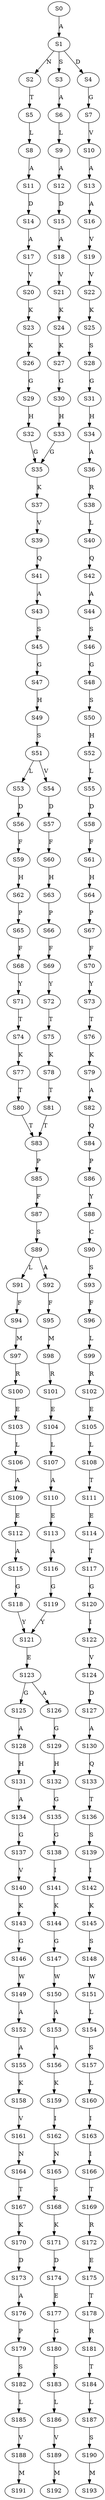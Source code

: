 strict digraph  {
	S0 -> S1 [ label = A ];
	S1 -> S2 [ label = N ];
	S1 -> S3 [ label = S ];
	S1 -> S4 [ label = D ];
	S2 -> S5 [ label = T ];
	S3 -> S6 [ label = A ];
	S4 -> S7 [ label = G ];
	S5 -> S8 [ label = L ];
	S6 -> S9 [ label = L ];
	S7 -> S10 [ label = V ];
	S8 -> S11 [ label = A ];
	S9 -> S12 [ label = A ];
	S10 -> S13 [ label = A ];
	S11 -> S14 [ label = D ];
	S12 -> S15 [ label = D ];
	S13 -> S16 [ label = A ];
	S14 -> S17 [ label = A ];
	S15 -> S18 [ label = A ];
	S16 -> S19 [ label = V ];
	S17 -> S20 [ label = V ];
	S18 -> S21 [ label = V ];
	S19 -> S22 [ label = V ];
	S20 -> S23 [ label = K ];
	S21 -> S24 [ label = K ];
	S22 -> S25 [ label = K ];
	S23 -> S26 [ label = K ];
	S24 -> S27 [ label = K ];
	S25 -> S28 [ label = S ];
	S26 -> S29 [ label = G ];
	S27 -> S30 [ label = G ];
	S28 -> S31 [ label = G ];
	S29 -> S32 [ label = H ];
	S30 -> S33 [ label = H ];
	S31 -> S34 [ label = H ];
	S32 -> S35 [ label = G ];
	S33 -> S35 [ label = G ];
	S34 -> S36 [ label = A ];
	S35 -> S37 [ label = K ];
	S36 -> S38 [ label = R ];
	S37 -> S39 [ label = V ];
	S38 -> S40 [ label = L ];
	S39 -> S41 [ label = Q ];
	S40 -> S42 [ label = Q ];
	S41 -> S43 [ label = A ];
	S42 -> S44 [ label = A ];
	S43 -> S45 [ label = S ];
	S44 -> S46 [ label = S ];
	S45 -> S47 [ label = G ];
	S46 -> S48 [ label = G ];
	S47 -> S49 [ label = H ];
	S48 -> S50 [ label = S ];
	S49 -> S51 [ label = S ];
	S50 -> S52 [ label = H ];
	S51 -> S53 [ label = L ];
	S51 -> S54 [ label = V ];
	S52 -> S55 [ label = L ];
	S53 -> S56 [ label = D ];
	S54 -> S57 [ label = D ];
	S55 -> S58 [ label = D ];
	S56 -> S59 [ label = F ];
	S57 -> S60 [ label = F ];
	S58 -> S61 [ label = F ];
	S59 -> S62 [ label = H ];
	S60 -> S63 [ label = H ];
	S61 -> S64 [ label = H ];
	S62 -> S65 [ label = P ];
	S63 -> S66 [ label = P ];
	S64 -> S67 [ label = P ];
	S65 -> S68 [ label = F ];
	S66 -> S69 [ label = F ];
	S67 -> S70 [ label = F ];
	S68 -> S71 [ label = Y ];
	S69 -> S72 [ label = Y ];
	S70 -> S73 [ label = Y ];
	S71 -> S74 [ label = T ];
	S72 -> S75 [ label = T ];
	S73 -> S76 [ label = T ];
	S74 -> S77 [ label = K ];
	S75 -> S78 [ label = K ];
	S76 -> S79 [ label = K ];
	S77 -> S80 [ label = T ];
	S78 -> S81 [ label = T ];
	S79 -> S82 [ label = A ];
	S80 -> S83 [ label = T ];
	S81 -> S83 [ label = T ];
	S82 -> S84 [ label = Q ];
	S83 -> S85 [ label = P ];
	S84 -> S86 [ label = P ];
	S85 -> S87 [ label = F ];
	S86 -> S88 [ label = Y ];
	S87 -> S89 [ label = S ];
	S88 -> S90 [ label = C ];
	S89 -> S91 [ label = L ];
	S89 -> S92 [ label = A ];
	S90 -> S93 [ label = S ];
	S91 -> S94 [ label = F ];
	S92 -> S95 [ label = F ];
	S93 -> S96 [ label = F ];
	S94 -> S97 [ label = M ];
	S95 -> S98 [ label = M ];
	S96 -> S99 [ label = L ];
	S97 -> S100 [ label = R ];
	S98 -> S101 [ label = R ];
	S99 -> S102 [ label = R ];
	S100 -> S103 [ label = E ];
	S101 -> S104 [ label = E ];
	S102 -> S105 [ label = E ];
	S103 -> S106 [ label = L ];
	S104 -> S107 [ label = L ];
	S105 -> S108 [ label = L ];
	S106 -> S109 [ label = A ];
	S107 -> S110 [ label = A ];
	S108 -> S111 [ label = T ];
	S109 -> S112 [ label = E ];
	S110 -> S113 [ label = E ];
	S111 -> S114 [ label = E ];
	S112 -> S115 [ label = A ];
	S113 -> S116 [ label = A ];
	S114 -> S117 [ label = T ];
	S115 -> S118 [ label = G ];
	S116 -> S119 [ label = G ];
	S117 -> S120 [ label = G ];
	S118 -> S121 [ label = Y ];
	S119 -> S121 [ label = Y ];
	S120 -> S122 [ label = I ];
	S121 -> S123 [ label = E ];
	S122 -> S124 [ label = V ];
	S123 -> S125 [ label = G ];
	S123 -> S126 [ label = A ];
	S124 -> S127 [ label = D ];
	S125 -> S128 [ label = A ];
	S126 -> S129 [ label = G ];
	S127 -> S130 [ label = A ];
	S128 -> S131 [ label = H ];
	S129 -> S132 [ label = H ];
	S130 -> S133 [ label = Q ];
	S131 -> S134 [ label = A ];
	S132 -> S135 [ label = G ];
	S133 -> S136 [ label = T ];
	S134 -> S137 [ label = G ];
	S135 -> S138 [ label = G ];
	S136 -> S139 [ label = S ];
	S137 -> S140 [ label = V ];
	S138 -> S141 [ label = I ];
	S139 -> S142 [ label = I ];
	S140 -> S143 [ label = K ];
	S141 -> S144 [ label = K ];
	S142 -> S145 [ label = K ];
	S143 -> S146 [ label = G ];
	S144 -> S147 [ label = G ];
	S145 -> S148 [ label = S ];
	S146 -> S149 [ label = W ];
	S147 -> S150 [ label = W ];
	S148 -> S151 [ label = W ];
	S149 -> S152 [ label = A ];
	S150 -> S153 [ label = A ];
	S151 -> S154 [ label = L ];
	S152 -> S155 [ label = A ];
	S153 -> S156 [ label = A ];
	S154 -> S157 [ label = S ];
	S155 -> S158 [ label = K ];
	S156 -> S159 [ label = K ];
	S157 -> S160 [ label = L ];
	S158 -> S161 [ label = V ];
	S159 -> S162 [ label = I ];
	S160 -> S163 [ label = I ];
	S161 -> S164 [ label = N ];
	S162 -> S165 [ label = N ];
	S163 -> S166 [ label = I ];
	S164 -> S167 [ label = T ];
	S165 -> S168 [ label = S ];
	S166 -> S169 [ label = T ];
	S167 -> S170 [ label = K ];
	S168 -> S171 [ label = K ];
	S169 -> S172 [ label = R ];
	S170 -> S173 [ label = D ];
	S171 -> S174 [ label = D ];
	S172 -> S175 [ label = E ];
	S173 -> S176 [ label = A ];
	S174 -> S177 [ label = E ];
	S175 -> S178 [ label = T ];
	S176 -> S179 [ label = P ];
	S177 -> S180 [ label = G ];
	S178 -> S181 [ label = R ];
	S179 -> S182 [ label = S ];
	S180 -> S183 [ label = S ];
	S181 -> S184 [ label = T ];
	S182 -> S185 [ label = L ];
	S183 -> S186 [ label = L ];
	S184 -> S187 [ label = L ];
	S185 -> S188 [ label = V ];
	S186 -> S189 [ label = V ];
	S187 -> S190 [ label = S ];
	S188 -> S191 [ label = M ];
	S189 -> S192 [ label = M ];
	S190 -> S193 [ label = M ];
}

